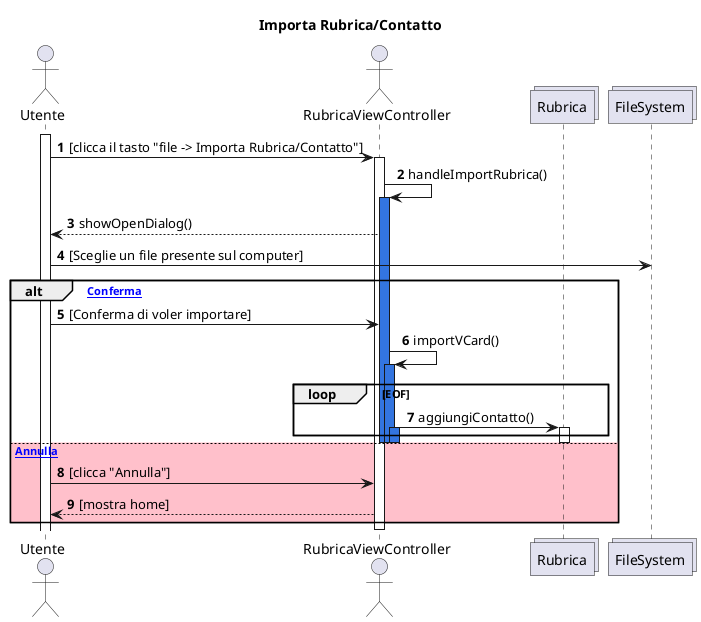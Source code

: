 @startuml
  title Importa Rubrica/Contatto
  autonumber
  
  actor Utente
  actor RubricaViewController
  collections Rubrica
  collections FileSystem
  
  activate Utente
    Utente->RubricaViewController:[clicca il tasto "file -> Importa Rubrica/Contatto"]
    activate RubricaViewController
    RubricaViewController -> RubricaViewController : handleImportRubrica()
    activate RubricaViewController #3375E0
    RubricaViewController --> Utente : showOpenDialog()
    Utente -> FileSystem : [Sceglie un file presente sul computer] 
    
    alt [Conferma]
      Utente -> RubricaViewController : [Conferma di voler importare] 
      RubricaViewController -> RubricaViewController : importVCard()
      activate RubricaViewController #3375E0
        loop EOF
            RubricaViewController -> Rubrica : aggiungiContatto()
            activate RubricaViewController #3375E0
            activate Rubrica
        end
      deactivate RubricaViewController 
      deactivate Rubrica
      deactivate RubricaViewController 
      deactivate RubricaViewController 

    else #pink [Annulla]
      Utente -> RubricaViewController : [clicca "Annulla"]
      RubricaViewController --> Utente : [mostra home]
    end
      deactivate RubricaViewController 
@enduml
